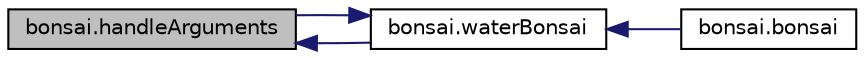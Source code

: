 digraph "bonsai.handleArguments"
{
  edge [fontname="Helvetica",fontsize="10",labelfontname="Helvetica",labelfontsize="10"];
  node [fontname="Helvetica",fontsize="10",shape=record];
  rankdir="LR";
  Node1 [label="bonsai.handleArguments",height=0.2,width=0.4,color="black", fillcolor="grey75", style="filled" fontcolor="black"];
  Node1 -> Node2 [dir="back",color="midnightblue",fontsize="10",style="solid",fontname="Helvetica"];
  Node2 [label="bonsai.waterBonsai",height=0.2,width=0.4,color="black", fillcolor="white", style="filled",URL="$namespacebonsai.html#ae1f9bd97f2508bef5fd89ccaaf082102"];
  Node2 -> Node1 [dir="back",color="midnightblue",fontsize="10",style="solid",fontname="Helvetica"];
  Node2 -> Node3 [dir="back",color="midnightblue",fontsize="10",style="solid",fontname="Helvetica"];
  Node3 [label="bonsai.bonsai",height=0.2,width=0.4,color="black", fillcolor="white", style="filled",URL="$namespacebonsai.html#a0dd3e2ab4d4e6029636176705f4cceb5"];
}
